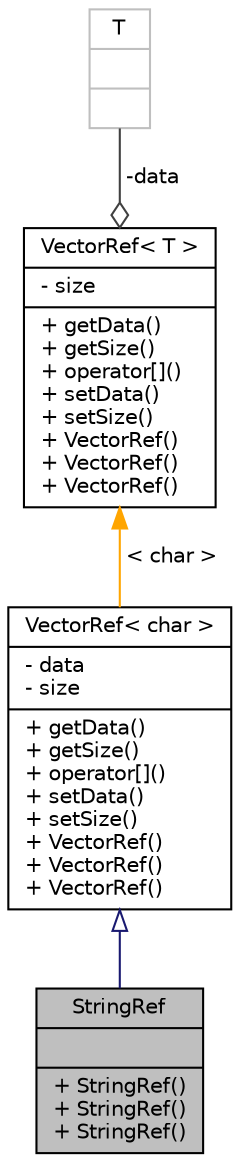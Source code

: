 digraph "StringRef"
{
  edge [fontname="Helvetica",fontsize="10",labelfontname="Helvetica",labelfontsize="10"];
  node [fontname="Helvetica",fontsize="10",shape=record];
  Node855 [label="{StringRef\n||+ StringRef()\l+ StringRef()\l+ StringRef()\l}",height=0.2,width=0.4,color="black", fillcolor="grey75", style="filled", fontcolor="black"];
  Node856 -> Node855 [dir="back",color="midnightblue",fontsize="10",style="solid",arrowtail="onormal",fontname="Helvetica"];
  Node856 [label="{VectorRef\< char \>\n|- data\l- size\l|+ getData()\l+ getSize()\l+ operator[]()\l+ setData()\l+ setSize()\l+ VectorRef()\l+ VectorRef()\l+ VectorRef()\l}",height=0.2,width=0.4,color="black", fillcolor="white", style="filled",URL="$d9/deb/class_vector_ref.html"];
  Node857 -> Node856 [dir="back",color="orange",fontsize="10",style="solid",label=" \< char \>" ,fontname="Helvetica"];
  Node857 [label="{VectorRef\< T \>\n|- size\l|+ getData()\l+ getSize()\l+ operator[]()\l+ setData()\l+ setSize()\l+ VectorRef()\l+ VectorRef()\l+ VectorRef()\l}",height=0.2,width=0.4,color="black", fillcolor="white", style="filled",URL="$d9/deb/class_vector_ref.html"];
  Node858 -> Node857 [color="grey25",fontsize="10",style="solid",label=" -data" ,arrowhead="odiamond",fontname="Helvetica"];
  Node858 [label="{T\n||}",height=0.2,width=0.4,color="grey75", fillcolor="white", style="filled"];
}
